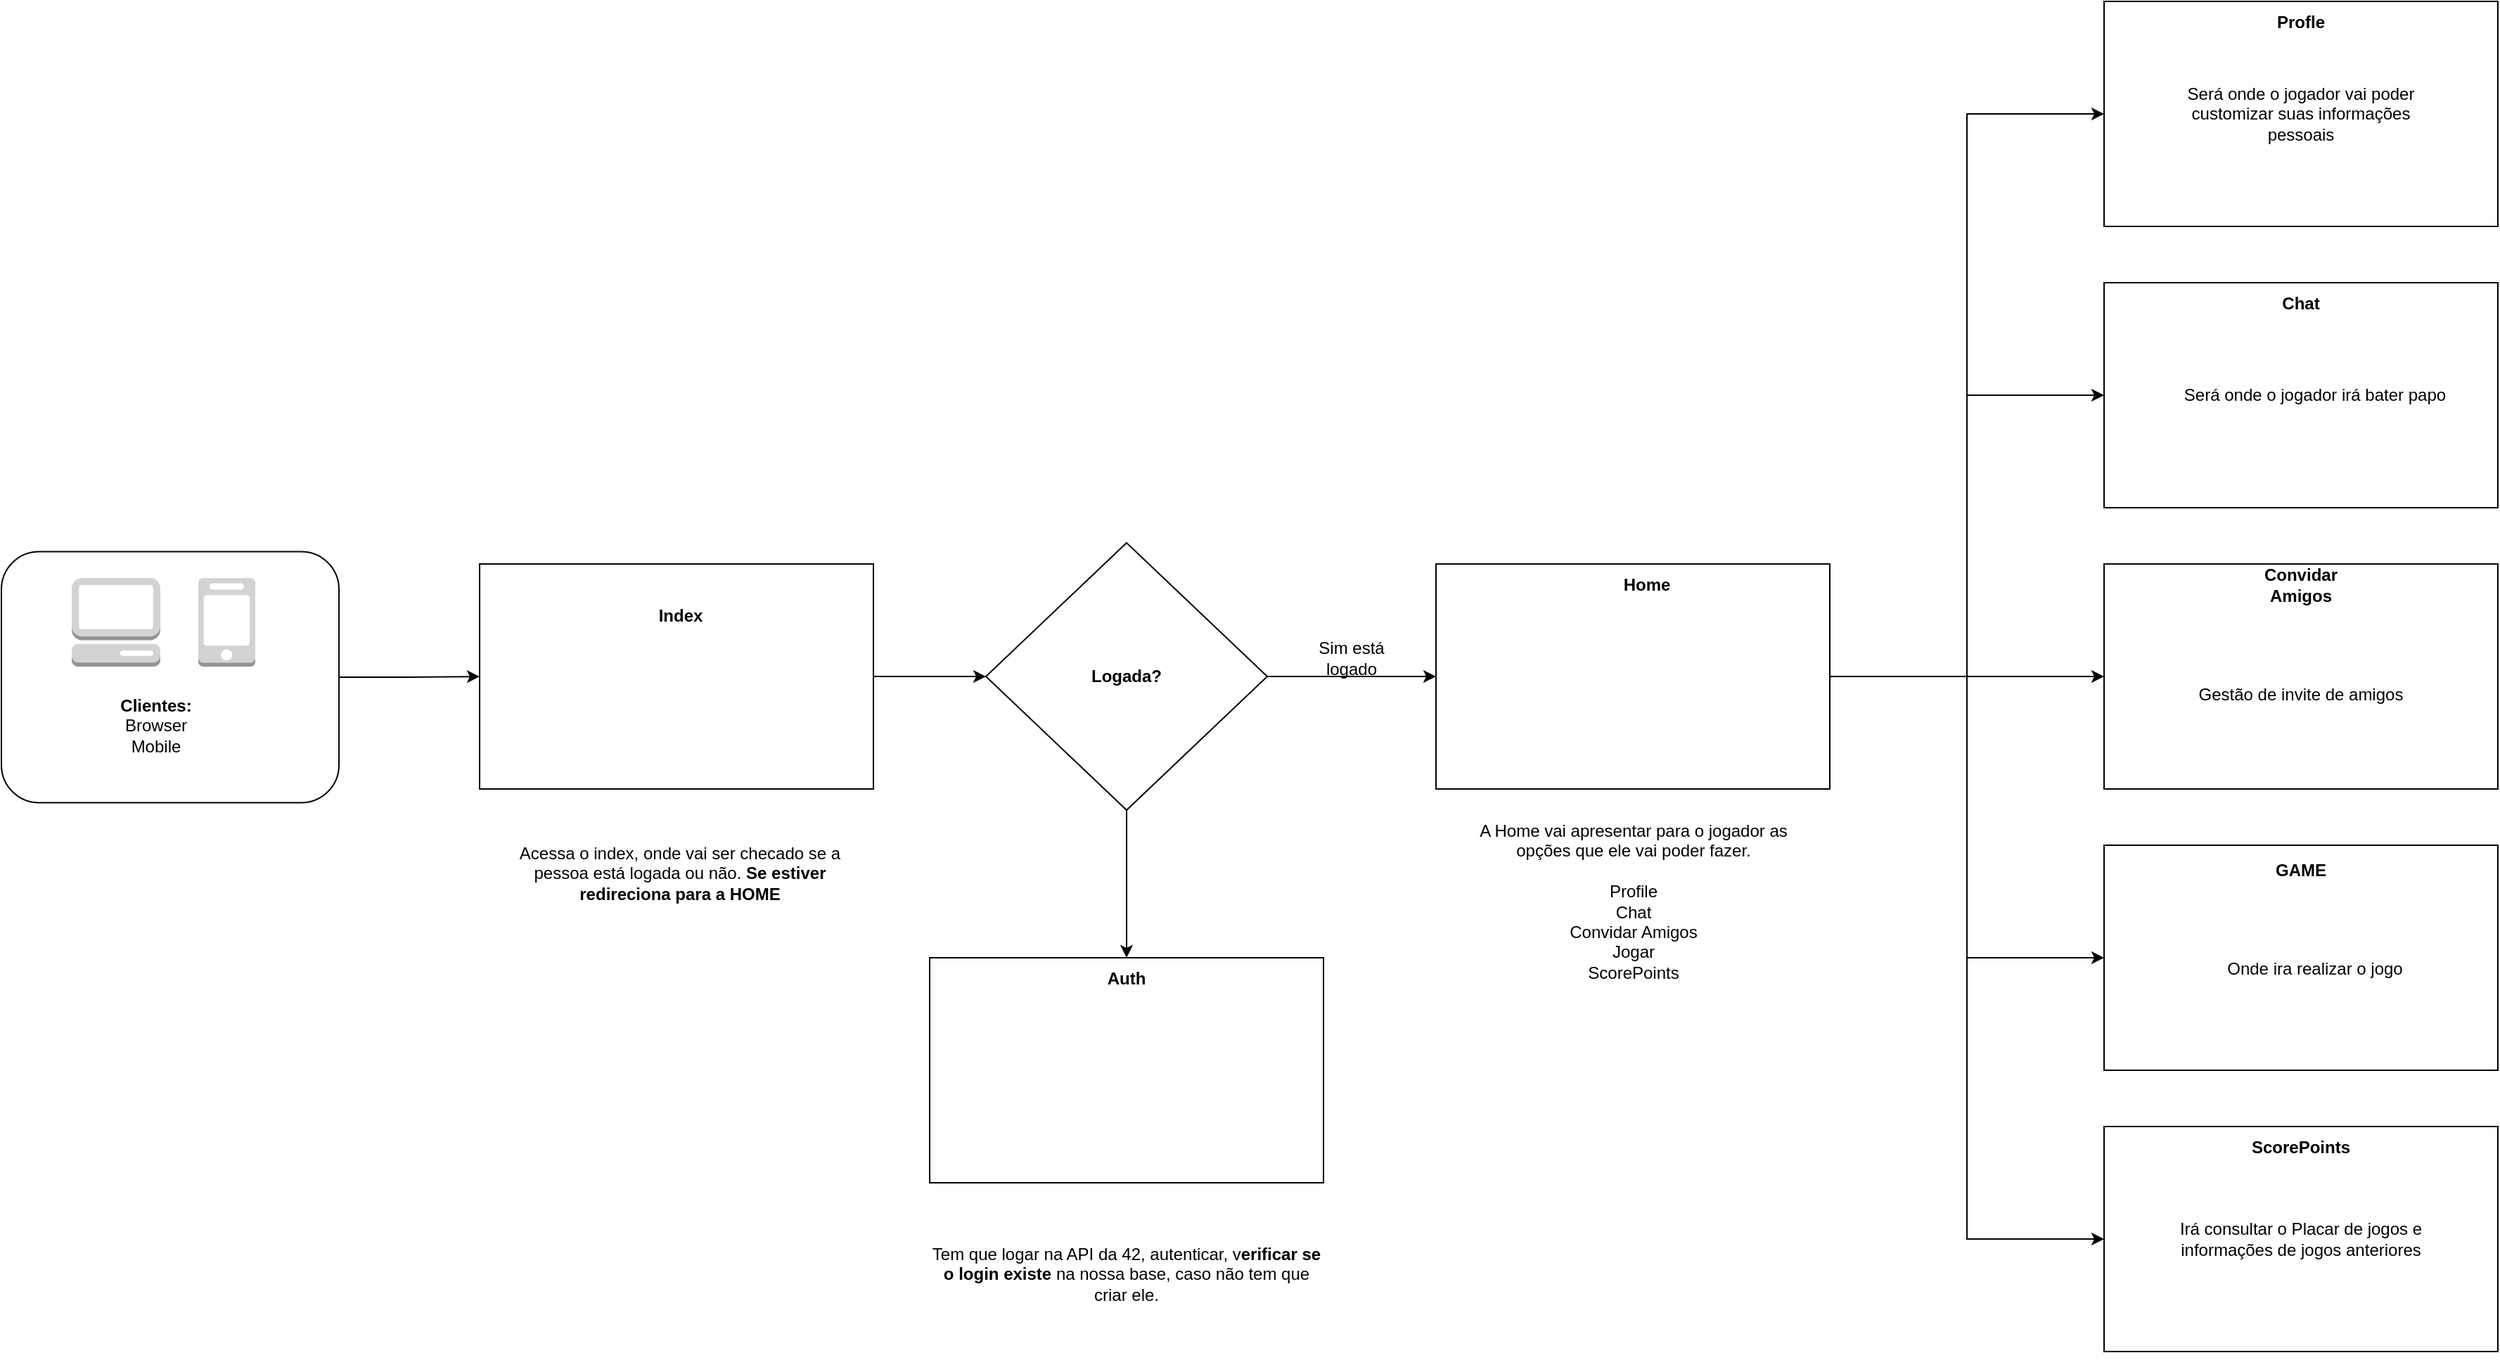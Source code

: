 <mxfile version="24.4.4" type="device" pages="2">
  <diagram name="FluxoMacro" id="jWq4ikql5SFs795iXkbW">
    <mxGraphModel dx="2778" dy="2055" grid="1" gridSize="10" guides="1" tooltips="1" connect="1" arrows="1" fold="1" page="1" pageScale="1" pageWidth="850" pageHeight="1100" math="0" shadow="0">
      <root>
        <mxCell id="0" />
        <mxCell id="1" parent="0" />
        <mxCell id="C7hAjKwr4lFnpfkfh-sp-34" style="edgeStyle=orthogonalEdgeStyle;rounded=0;orthogonalLoop=1;jettySize=auto;html=1;exitX=1;exitY=0.5;exitDx=0;exitDy=0;entryX=0;entryY=0.5;entryDx=0;entryDy=0;" edge="1" parent="1" source="C7hAjKwr4lFnpfkfh-sp-33" target="C7hAjKwr4lFnpfkfh-sp-1">
          <mxGeometry relative="1" as="geometry" />
        </mxCell>
        <mxCell id="C7hAjKwr4lFnpfkfh-sp-33" value="" style="rounded=1;whiteSpace=wrap;html=1;" vertex="1" parent="1">
          <mxGeometry x="-220" y="31.25" width="240" height="178.5" as="geometry" />
        </mxCell>
        <mxCell id="C7hAjKwr4lFnpfkfh-sp-10" style="edgeStyle=orthogonalEdgeStyle;rounded=0;orthogonalLoop=1;jettySize=auto;html=1;exitX=1;exitY=0.5;exitDx=0;exitDy=0;entryX=0;entryY=0.5;entryDx=0;entryDy=0;" edge="1" parent="1" source="C7hAjKwr4lFnpfkfh-sp-1" target="C7hAjKwr4lFnpfkfh-sp-2">
          <mxGeometry relative="1" as="geometry" />
        </mxCell>
        <mxCell id="C7hAjKwr4lFnpfkfh-sp-1" value="" style="rounded=0;whiteSpace=wrap;html=1;" vertex="1" parent="1">
          <mxGeometry x="120" y="40" width="280" height="160" as="geometry" />
        </mxCell>
        <mxCell id="C7hAjKwr4lFnpfkfh-sp-17" style="edgeStyle=orthogonalEdgeStyle;rounded=0;orthogonalLoop=1;jettySize=auto;html=1;exitX=1;exitY=0.5;exitDx=0;exitDy=0;entryX=0;entryY=0.5;entryDx=0;entryDy=0;" edge="1" parent="1" source="C7hAjKwr4lFnpfkfh-sp-2" target="C7hAjKwr4lFnpfkfh-sp-16">
          <mxGeometry relative="1" as="geometry" />
        </mxCell>
        <mxCell id="C7hAjKwr4lFnpfkfh-sp-41" style="edgeStyle=orthogonalEdgeStyle;rounded=0;orthogonalLoop=1;jettySize=auto;html=1;exitX=0.5;exitY=1;exitDx=0;exitDy=0;entryX=0.5;entryY=0;entryDx=0;entryDy=0;" edge="1" parent="1" source="C7hAjKwr4lFnpfkfh-sp-2" target="C7hAjKwr4lFnpfkfh-sp-40">
          <mxGeometry relative="1" as="geometry" />
        </mxCell>
        <mxCell id="C7hAjKwr4lFnpfkfh-sp-2" value="&lt;b&gt;Logada?&lt;/b&gt;" style="rhombus;whiteSpace=wrap;html=1;" vertex="1" parent="1">
          <mxGeometry x="480" y="25" width="200" height="190" as="geometry" />
        </mxCell>
        <mxCell id="C7hAjKwr4lFnpfkfh-sp-6" value="" style="outlineConnect=0;dashed=0;verticalLabelPosition=bottom;verticalAlign=top;align=center;html=1;shape=mxgraph.aws3.management_console;fillColor=#D2D3D3;gradientColor=none;" vertex="1" parent="1">
          <mxGeometry x="-170" y="50" width="63" height="63" as="geometry" />
        </mxCell>
        <mxCell id="C7hAjKwr4lFnpfkfh-sp-7" value="" style="outlineConnect=0;dashed=0;verticalLabelPosition=bottom;verticalAlign=top;align=center;html=1;shape=mxgraph.aws3.mobile_client;fillColor=#D2D3D3;gradientColor=none;" vertex="1" parent="1">
          <mxGeometry x="-80" y="50" width="40.5" height="63" as="geometry" />
        </mxCell>
        <mxCell id="C7hAjKwr4lFnpfkfh-sp-11" value="Acessa o index, onde vai ser checado se a pessoa está logada ou não. &lt;b&gt;Se estiver redireciona para a HOME&lt;/b&gt;" style="text;html=1;align=center;verticalAlign=middle;whiteSpace=wrap;rounded=0;" vertex="1" parent="1">
          <mxGeometry x="145" y="180" width="235" height="160" as="geometry" />
        </mxCell>
        <mxCell id="C7hAjKwr4lFnpfkfh-sp-12" value="&lt;b&gt;Index&lt;/b&gt;" style="text;html=1;align=center;verticalAlign=middle;whiteSpace=wrap;rounded=0;" vertex="1" parent="1">
          <mxGeometry x="232.5" y="61.5" width="60" height="30" as="geometry" />
        </mxCell>
        <mxCell id="C7hAjKwr4lFnpfkfh-sp-22" style="edgeStyle=orthogonalEdgeStyle;rounded=0;orthogonalLoop=1;jettySize=auto;html=1;exitX=1;exitY=0.5;exitDx=0;exitDy=0;entryX=0;entryY=0.5;entryDx=0;entryDy=0;" edge="1" parent="1" source="C7hAjKwr4lFnpfkfh-sp-16" target="C7hAjKwr4lFnpfkfh-sp-20">
          <mxGeometry relative="1" as="geometry" />
        </mxCell>
        <mxCell id="C7hAjKwr4lFnpfkfh-sp-30" style="edgeStyle=orthogonalEdgeStyle;rounded=0;orthogonalLoop=1;jettySize=auto;html=1;exitX=1;exitY=0.5;exitDx=0;exitDy=0;entryX=0;entryY=0.5;entryDx=0;entryDy=0;" edge="1" parent="1" source="C7hAjKwr4lFnpfkfh-sp-16" target="C7hAjKwr4lFnpfkfh-sp-25">
          <mxGeometry relative="1" as="geometry" />
        </mxCell>
        <mxCell id="C7hAjKwr4lFnpfkfh-sp-31" style="edgeStyle=orthogonalEdgeStyle;rounded=0;orthogonalLoop=1;jettySize=auto;html=1;exitX=1;exitY=0.5;exitDx=0;exitDy=0;entryX=0;entryY=0.5;entryDx=0;entryDy=0;" edge="1" parent="1" source="C7hAjKwr4lFnpfkfh-sp-16" target="C7hAjKwr4lFnpfkfh-sp-24">
          <mxGeometry relative="1" as="geometry" />
        </mxCell>
        <mxCell id="C7hAjKwr4lFnpfkfh-sp-32" style="edgeStyle=orthogonalEdgeStyle;rounded=0;orthogonalLoop=1;jettySize=auto;html=1;exitX=1;exitY=0.5;exitDx=0;exitDy=0;entryX=0;entryY=0.5;entryDx=0;entryDy=0;" edge="1" parent="1" source="C7hAjKwr4lFnpfkfh-sp-16" target="C7hAjKwr4lFnpfkfh-sp-23">
          <mxGeometry relative="1" as="geometry" />
        </mxCell>
        <mxCell id="C7hAjKwr4lFnpfkfh-sp-45" style="edgeStyle=orthogonalEdgeStyle;rounded=0;orthogonalLoop=1;jettySize=auto;html=1;exitX=1;exitY=0.5;exitDx=0;exitDy=0;entryX=0;entryY=0.5;entryDx=0;entryDy=0;" edge="1" parent="1" source="C7hAjKwr4lFnpfkfh-sp-16" target="C7hAjKwr4lFnpfkfh-sp-44">
          <mxGeometry relative="1" as="geometry" />
        </mxCell>
        <mxCell id="C7hAjKwr4lFnpfkfh-sp-16" value="" style="rounded=0;whiteSpace=wrap;html=1;" vertex="1" parent="1">
          <mxGeometry x="800" y="40" width="280" height="160" as="geometry" />
        </mxCell>
        <mxCell id="C7hAjKwr4lFnpfkfh-sp-18" value="&lt;b&gt;Home&lt;/b&gt;" style="text;html=1;align=center;verticalAlign=middle;whiteSpace=wrap;rounded=0;" vertex="1" parent="1">
          <mxGeometry x="920" y="40" width="60" height="30" as="geometry" />
        </mxCell>
        <mxCell id="C7hAjKwr4lFnpfkfh-sp-19" value="A Home vai apresentar para o jogador as opções que ele vai poder fazer.&lt;br&gt;&lt;br&gt;Profile&lt;br&gt;Chat&lt;br&gt;Convidar Amigos&lt;br&gt;&lt;div&gt;Jogar&lt;/div&gt;&lt;div&gt;ScorePoints&lt;/div&gt;" style="text;html=1;align=center;verticalAlign=middle;whiteSpace=wrap;rounded=0;" vertex="1" parent="1">
          <mxGeometry x="822.5" y="200" width="235" height="160" as="geometry" />
        </mxCell>
        <mxCell id="C7hAjKwr4lFnpfkfh-sp-20" value="" style="rounded=0;whiteSpace=wrap;html=1;" vertex="1" parent="1">
          <mxGeometry x="1275" y="-160" width="280" height="160" as="geometry" />
        </mxCell>
        <mxCell id="C7hAjKwr4lFnpfkfh-sp-23" value="" style="rounded=0;whiteSpace=wrap;html=1;" vertex="1" parent="1">
          <mxGeometry x="1275" y="40" width="280" height="160" as="geometry" />
        </mxCell>
        <mxCell id="C7hAjKwr4lFnpfkfh-sp-24" value="" style="rounded=0;whiteSpace=wrap;html=1;" vertex="1" parent="1">
          <mxGeometry x="1275" y="240" width="280" height="160" as="geometry" />
        </mxCell>
        <mxCell id="C7hAjKwr4lFnpfkfh-sp-25" value="" style="rounded=0;whiteSpace=wrap;html=1;" vertex="1" parent="1">
          <mxGeometry x="1275" y="440" width="280" height="160" as="geometry" />
        </mxCell>
        <mxCell id="C7hAjKwr4lFnpfkfh-sp-26" value="&lt;b&gt;Chat&lt;/b&gt;" style="text;html=1;align=center;verticalAlign=middle;whiteSpace=wrap;rounded=0;" vertex="1" parent="1">
          <mxGeometry x="1385" y="-160" width="60" height="30" as="geometry" />
        </mxCell>
        <mxCell id="C7hAjKwr4lFnpfkfh-sp-27" value="&lt;b&gt;Convidar Amigos&lt;/b&gt;" style="text;html=1;align=center;verticalAlign=middle;whiteSpace=wrap;rounded=0;" vertex="1" parent="1">
          <mxGeometry x="1385" y="40" width="60" height="30" as="geometry" />
        </mxCell>
        <mxCell id="C7hAjKwr4lFnpfkfh-sp-28" value="&lt;b&gt;GAME&lt;/b&gt;" style="text;html=1;align=center;verticalAlign=middle;whiteSpace=wrap;rounded=0;" vertex="1" parent="1">
          <mxGeometry x="1385" y="243" width="60" height="30" as="geometry" />
        </mxCell>
        <mxCell id="C7hAjKwr4lFnpfkfh-sp-29" value="&lt;b&gt;ScorePoints&lt;/b&gt;" style="text;html=1;align=center;verticalAlign=middle;whiteSpace=wrap;rounded=0;" vertex="1" parent="1">
          <mxGeometry x="1385" y="440" width="60" height="30" as="geometry" />
        </mxCell>
        <mxCell id="C7hAjKwr4lFnpfkfh-sp-35" value="&lt;b&gt;Clientes:&lt;/b&gt;&lt;br&gt;Browser&lt;br&gt;Mobile" style="text;html=1;align=center;verticalAlign=middle;whiteSpace=wrap;rounded=0;" vertex="1" parent="1">
          <mxGeometry x="-140" y="140" width="60" height="30" as="geometry" />
        </mxCell>
        <mxCell id="C7hAjKwr4lFnpfkfh-sp-37" value="Sim está logado" style="text;html=1;align=center;verticalAlign=middle;whiteSpace=wrap;rounded=0;" vertex="1" parent="1">
          <mxGeometry x="710" y="91.5" width="60" height="30" as="geometry" />
        </mxCell>
        <mxCell id="C7hAjKwr4lFnpfkfh-sp-40" value="" style="rounded=0;whiteSpace=wrap;html=1;" vertex="1" parent="1">
          <mxGeometry x="440" y="320" width="280" height="160" as="geometry" />
        </mxCell>
        <mxCell id="C7hAjKwr4lFnpfkfh-sp-42" value="&lt;b&gt;Auth&lt;/b&gt;" style="text;html=1;align=center;verticalAlign=middle;whiteSpace=wrap;rounded=0;" vertex="1" parent="1">
          <mxGeometry x="550" y="320" width="60" height="30" as="geometry" />
        </mxCell>
        <mxCell id="C7hAjKwr4lFnpfkfh-sp-43" value="Tem que logar na API da 42, autenticar, v&lt;b&gt;erificar se o login existe&lt;/b&gt; na nossa base, caso não tem que criar ele." style="text;html=1;align=center;verticalAlign=middle;whiteSpace=wrap;rounded=0;" vertex="1" parent="1">
          <mxGeometry x="440" y="480" width="280" height="130" as="geometry" />
        </mxCell>
        <mxCell id="C7hAjKwr4lFnpfkfh-sp-44" value="" style="rounded=0;whiteSpace=wrap;html=1;" vertex="1" parent="1">
          <mxGeometry x="1275" y="-360" width="280" height="160" as="geometry" />
        </mxCell>
        <mxCell id="C7hAjKwr4lFnpfkfh-sp-46" value="&lt;b&gt;Profle&lt;/b&gt;" style="text;html=1;align=center;verticalAlign=middle;whiteSpace=wrap;rounded=0;" vertex="1" parent="1">
          <mxGeometry x="1385" y="-360" width="60" height="30" as="geometry" />
        </mxCell>
        <mxCell id="C7hAjKwr4lFnpfkfh-sp-47" value="Será onde o jogador vai poder customizar suas informações pessoais" style="text;html=1;align=center;verticalAlign=middle;whiteSpace=wrap;rounded=0;" vertex="1" parent="1">
          <mxGeometry x="1320" y="-302.5" width="190" height="45" as="geometry" />
        </mxCell>
        <mxCell id="C7hAjKwr4lFnpfkfh-sp-48" value="Será onde o jogador irá bater papo" style="text;html=1;align=center;verticalAlign=middle;whiteSpace=wrap;rounded=0;" vertex="1" parent="1">
          <mxGeometry x="1330" y="-102.5" width="190" height="45" as="geometry" />
        </mxCell>
        <mxCell id="C7hAjKwr4lFnpfkfh-sp-49" value="Gestão de invite de amigos" style="text;html=1;align=center;verticalAlign=middle;whiteSpace=wrap;rounded=0;" vertex="1" parent="1">
          <mxGeometry x="1320" y="110" width="190" height="45" as="geometry" />
        </mxCell>
        <mxCell id="C7hAjKwr4lFnpfkfh-sp-50" value="Onde ira realizar o jogo" style="text;html=1;align=center;verticalAlign=middle;whiteSpace=wrap;rounded=0;" vertex="1" parent="1">
          <mxGeometry x="1330" y="305" width="190" height="45" as="geometry" />
        </mxCell>
        <mxCell id="C7hAjKwr4lFnpfkfh-sp-51" value="Irá consultar o Placar de jogos e informações de jogos anteriores" style="text;html=1;align=center;verticalAlign=middle;whiteSpace=wrap;rounded=0;" vertex="1" parent="1">
          <mxGeometry x="1320" y="497.5" width="190" height="45" as="geometry" />
        </mxCell>
      </root>
    </mxGraphModel>
  </diagram>
  <diagram id="VQaQcWtG1R8sGBz7KQaA" name="MVT">
    <mxGraphModel dx="1151" dy="624" grid="1" gridSize="10" guides="1" tooltips="1" connect="1" arrows="1" fold="1" page="1" pageScale="1" pageWidth="850" pageHeight="1100" math="0" shadow="0">
      <root>
        <mxCell id="0" />
        <mxCell id="1" parent="0" />
        <mxCell id="jhXyYvCX85H2eH8L4US7-18" style="edgeStyle=orthogonalEdgeStyle;rounded=0;orthogonalLoop=1;jettySize=auto;html=1;exitX=0;exitY=0.75;exitDx=0;exitDy=0;entryX=1;entryY=0.5;entryDx=0;entryDy=0;strokeWidth=3;fillColor=#dae8fc;strokeColor=#6c8ebf;" edge="1" parent="1" source="jhXyYvCX85H2eH8L4US7-1" target="jhXyYvCX85H2eH8L4US7-14">
          <mxGeometry relative="1" as="geometry" />
        </mxCell>
        <mxCell id="jhXyYvCX85H2eH8L4US7-20" style="edgeStyle=orthogonalEdgeStyle;rounded=0;orthogonalLoop=1;jettySize=auto;html=1;exitX=1;exitY=0.25;exitDx=0;exitDy=0;entryX=0;entryY=0.25;entryDx=0;entryDy=0;strokeWidth=3;fillColor=#d5e8d4;strokeColor=#82b366;" edge="1" parent="1" source="jhXyYvCX85H2eH8L4US7-1" target="jhXyYvCX85H2eH8L4US7-7">
          <mxGeometry relative="1" as="geometry" />
        </mxCell>
        <mxCell id="jhXyYvCX85H2eH8L4US7-1" value="" style="rounded=0;whiteSpace=wrap;html=1;" vertex="1" parent="1">
          <mxGeometry x="360" y="200" width="200" height="120" as="geometry" />
        </mxCell>
        <mxCell id="jhXyYvCX85H2eH8L4US7-17" style="edgeStyle=orthogonalEdgeStyle;rounded=0;orthogonalLoop=1;jettySize=auto;html=1;exitX=1;exitY=0.25;exitDx=0;exitDy=0;entryX=0;entryY=0.25;entryDx=0;entryDy=0;strokeWidth=3;fillColor=#d5e8d4;strokeColor=#82b366;" edge="1" parent="1" source="jhXyYvCX85H2eH8L4US7-3" target="jhXyYvCX85H2eH8L4US7-1">
          <mxGeometry relative="1" as="geometry" />
        </mxCell>
        <mxCell id="jhXyYvCX85H2eH8L4US7-3" value="" style="image;aspect=fixed;perimeter=ellipsePerimeter;html=1;align=center;shadow=0;dashed=0;spacingTop=3;image=img/lib/active_directory/laptop_client.svg;" vertex="1" parent="1">
          <mxGeometry x="10" y="191" width="126" height="140" as="geometry" />
        </mxCell>
        <mxCell id="jhXyYvCX85H2eH8L4US7-5" value="Cliente" style="text;html=1;align=center;verticalAlign=middle;whiteSpace=wrap;rounded=0;" vertex="1" parent="1">
          <mxGeometry x="30" y="340" width="60" height="30" as="geometry" />
        </mxCell>
        <mxCell id="jhXyYvCX85H2eH8L4US7-6" value="&lt;b&gt;View&lt;/b&gt;" style="text;html=1;align=center;verticalAlign=middle;whiteSpace=wrap;rounded=0;" vertex="1" parent="1">
          <mxGeometry x="430" y="200" width="60" height="30" as="geometry" />
        </mxCell>
        <mxCell id="jhXyYvCX85H2eH8L4US7-12" style="edgeStyle=orthogonalEdgeStyle;rounded=0;orthogonalLoop=1;jettySize=auto;html=1;strokeWidth=3;fillColor=#dae8fc;strokeColor=#6c8ebf;exitX=0;exitY=0.75;exitDx=0;exitDy=0;" edge="1" parent="1" source="jhXyYvCX85H2eH8L4US7-7">
          <mxGeometry relative="1" as="geometry">
            <mxPoint x="640" y="290" as="sourcePoint" />
            <mxPoint x="560" y="290" as="targetPoint" />
            <Array as="points" />
          </mxGeometry>
        </mxCell>
        <mxCell id="jhXyYvCX85H2eH8L4US7-7" value="" style="rounded=0;whiteSpace=wrap;html=1;" vertex="1" parent="1">
          <mxGeometry x="670" y="200" width="200" height="120" as="geometry" />
        </mxCell>
        <mxCell id="jhXyYvCX85H2eH8L4US7-11" value="&lt;b&gt;Model&lt;/b&gt;" style="text;html=1;align=center;verticalAlign=middle;whiteSpace=wrap;rounded=0;" vertex="1" parent="1">
          <mxGeometry x="720" y="200" width="60" height="30" as="geometry" />
        </mxCell>
        <mxCell id="jhXyYvCX85H2eH8L4US7-19" style="edgeStyle=orthogonalEdgeStyle;rounded=0;orthogonalLoop=1;jettySize=auto;html=1;exitX=0;exitY=0.5;exitDx=0;exitDy=0;entryX=1;entryY=0.75;entryDx=0;entryDy=0;strokeWidth=3;fillColor=#dae8fc;strokeColor=#6c8ebf;" edge="1" parent="1" source="jhXyYvCX85H2eH8L4US7-14" target="jhXyYvCX85H2eH8L4US7-3">
          <mxGeometry relative="1" as="geometry" />
        </mxCell>
        <mxCell id="jhXyYvCX85H2eH8L4US7-14" value="&lt;b&gt;Template&lt;/b&gt;" style="rounded=0;whiteSpace=wrap;html=1;" vertex="1" parent="1">
          <mxGeometry x="165" y="270" width="130" height="40" as="geometry" />
        </mxCell>
        <mxCell id="jhXyYvCX85H2eH8L4US7-21" value="Decide o que deve ser feito com a requisição" style="text;html=1;align=center;verticalAlign=middle;whiteSpace=wrap;rounded=0;" vertex="1" parent="1">
          <mxGeometry x="402.5" y="240" width="115" height="30" as="geometry" />
        </mxCell>
        <mxCell id="jhXyYvCX85H2eH8L4US7-22" value="Realiza através de um modelo a requisição no banco" style="text;html=1;align=center;verticalAlign=middle;whiteSpace=wrap;rounded=0;" vertex="1" parent="1">
          <mxGeometry x="692.5" y="240" width="115" height="30" as="geometry" />
        </mxCell>
        <mxCell id="jhXyYvCX85H2eH8L4US7-23" value="requisição /login?user=teste&amp;amp;password=123" style="text;html=1;align=center;verticalAlign=middle;whiteSpace=wrap;rounded=0;" vertex="1" parent="1">
          <mxGeometry x="160" y="200" width="140" height="30" as="geometry" />
        </mxCell>
        <mxCell id="jhXyYvCX85H2eH8L4US7-24" value="checa login e senha" style="text;html=1;align=center;verticalAlign=middle;whiteSpace=wrap;rounded=0;" vertex="1" parent="1">
          <mxGeometry x="570" y="191" width="90" height="30" as="geometry" />
        </mxCell>
        <mxCell id="jhXyYvCX85H2eH8L4US7-25" value="autenticado" style="text;html=1;align=center;verticalAlign=middle;whiteSpace=wrap;rounded=0;" vertex="1" parent="1">
          <mxGeometry x="580" y="260" width="90" height="30" as="geometry" />
        </mxCell>
        <mxCell id="jhXyYvCX85H2eH8L4US7-26" value="home" style="text;html=1;align=center;verticalAlign=middle;whiteSpace=wrap;rounded=0;" vertex="1" parent="1">
          <mxGeometry x="300" y="260" width="60" height="30" as="geometry" />
        </mxCell>
      </root>
    </mxGraphModel>
  </diagram>
</mxfile>
